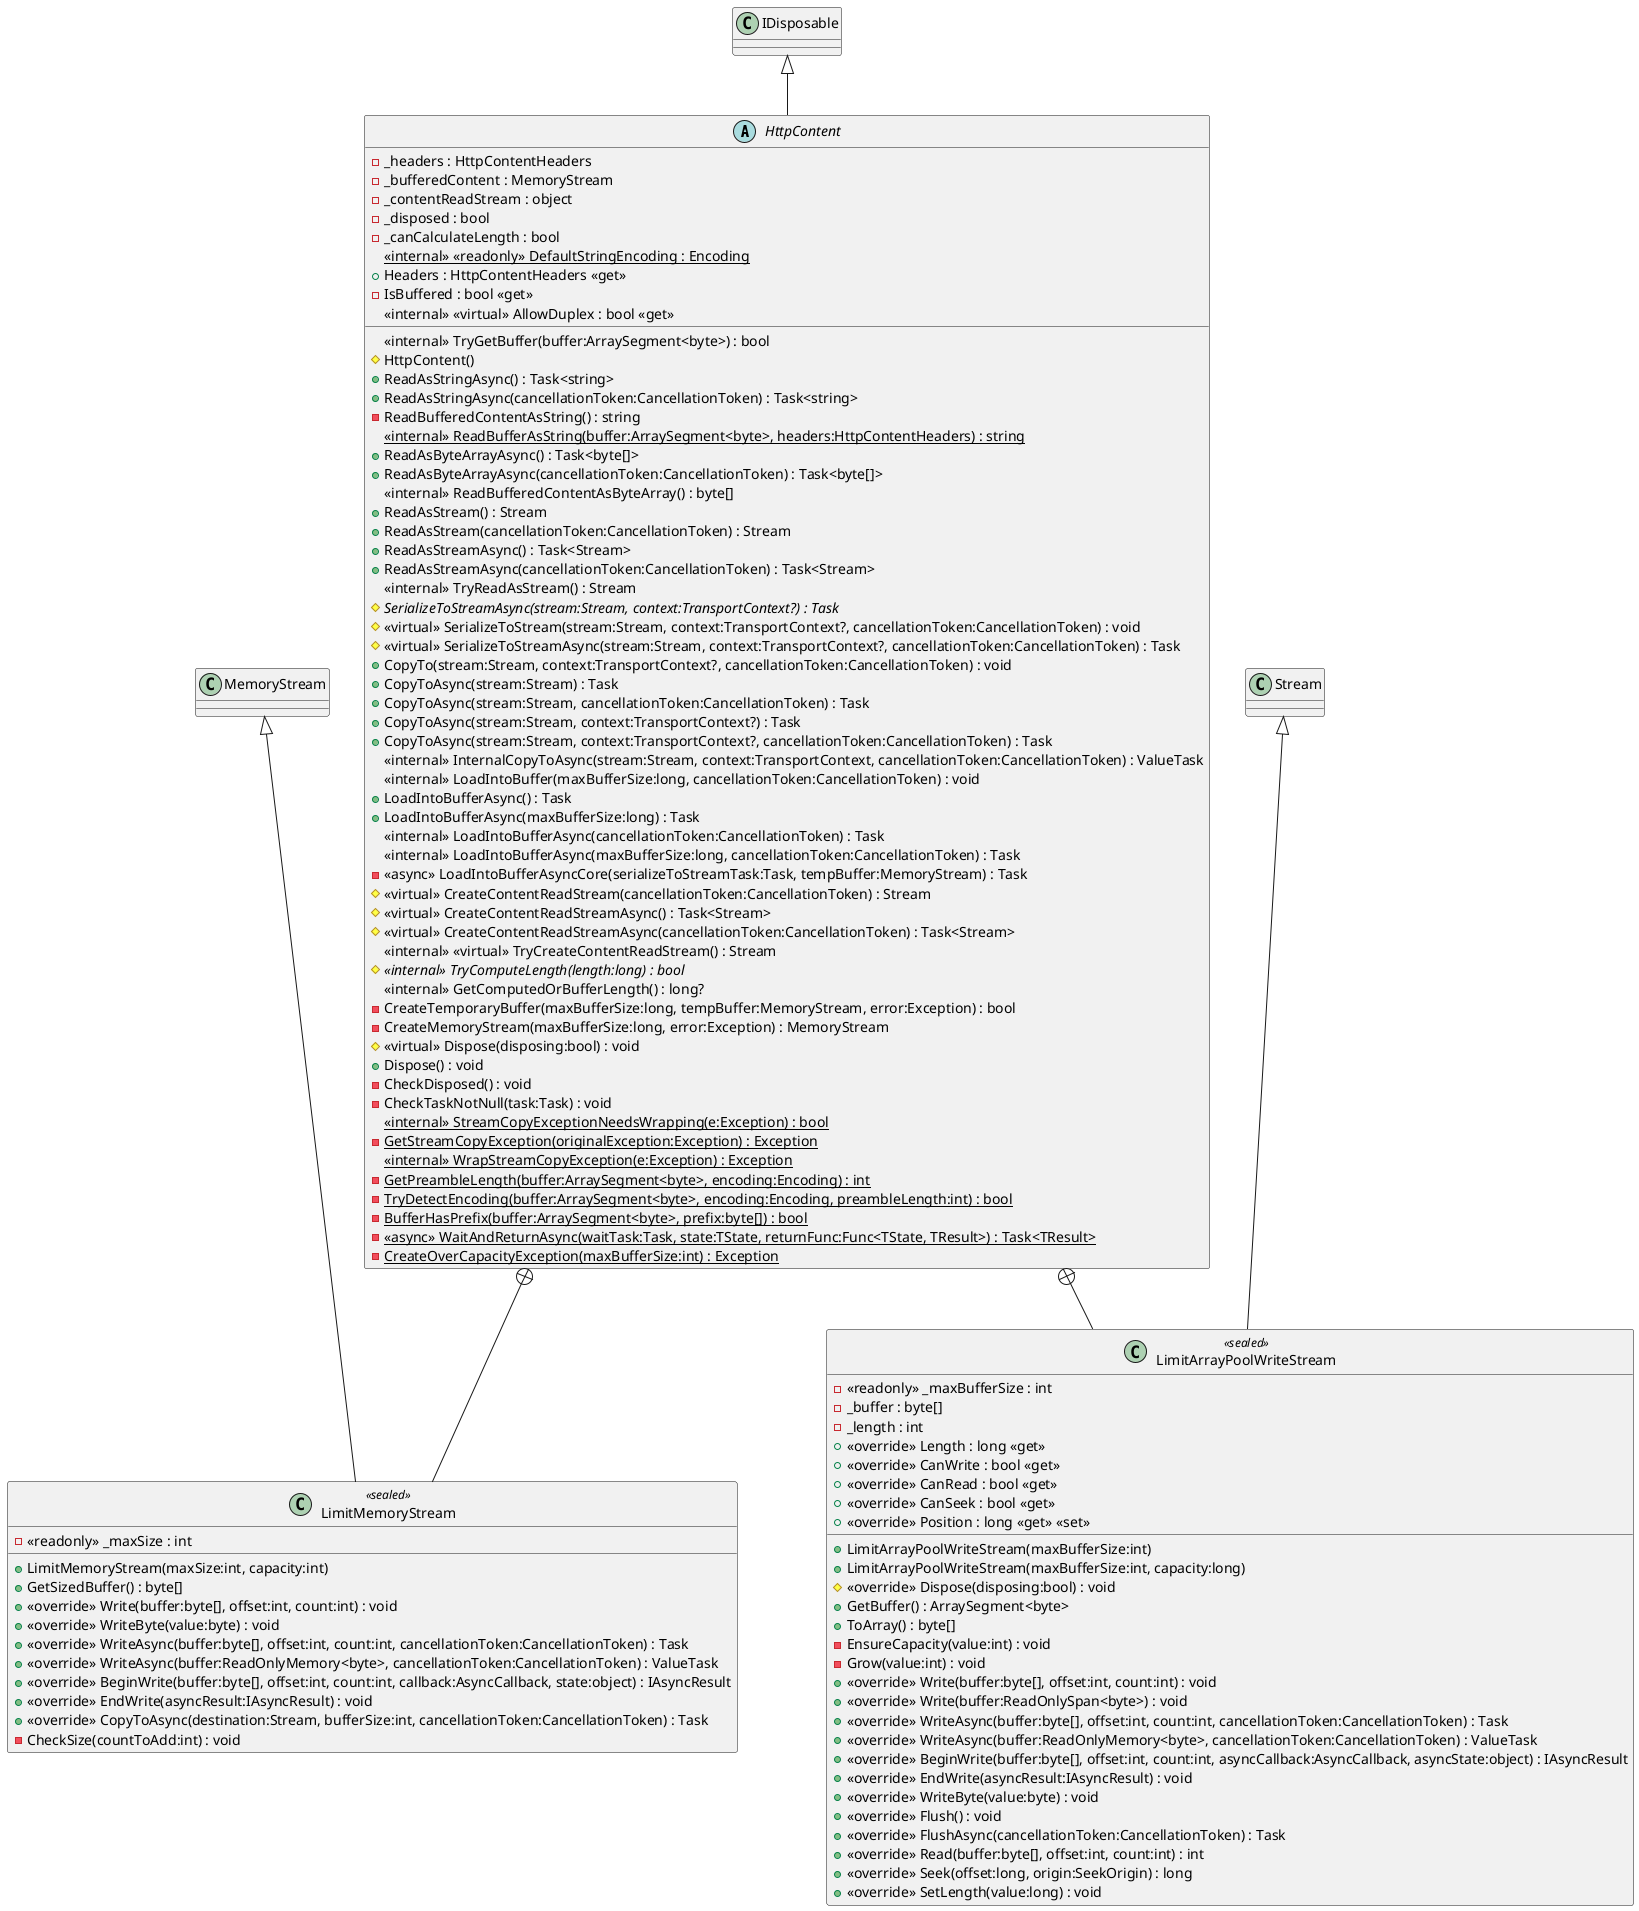 @startuml
abstract class HttpContent {
    - _headers : HttpContentHeaders
    - _bufferedContent : MemoryStream
    - _contentReadStream : object
    - _disposed : bool
    - _canCalculateLength : bool
    <<internal>> {static} <<readonly>> DefaultStringEncoding : Encoding
    + Headers : HttpContentHeaders <<get>>
    - IsBuffered : bool <<get>>
    <<internal>> TryGetBuffer(buffer:ArraySegment<byte>) : bool
    # HttpContent()
    + ReadAsStringAsync() : Task<string>
    + ReadAsStringAsync(cancellationToken:CancellationToken) : Task<string>
    - ReadBufferedContentAsString() : string
    <<internal>> {static} ReadBufferAsString(buffer:ArraySegment<byte>, headers:HttpContentHeaders) : string
    + ReadAsByteArrayAsync() : Task<byte[]>
    + ReadAsByteArrayAsync(cancellationToken:CancellationToken) : Task<byte[]>
    <<internal>> ReadBufferedContentAsByteArray() : byte[]
    + ReadAsStream() : Stream
    + ReadAsStream(cancellationToken:CancellationToken) : Stream
    + ReadAsStreamAsync() : Task<Stream>
    + ReadAsStreamAsync(cancellationToken:CancellationToken) : Task<Stream>
    <<internal>> TryReadAsStream() : Stream
    # {abstract} SerializeToStreamAsync(stream:Stream, context:TransportContext?) : Task
    # <<virtual>> SerializeToStream(stream:Stream, context:TransportContext?, cancellationToken:CancellationToken) : void
    # <<virtual>> SerializeToStreamAsync(stream:Stream, context:TransportContext?, cancellationToken:CancellationToken) : Task
    <<internal>> <<virtual>> AllowDuplex : bool <<get>>
    + CopyTo(stream:Stream, context:TransportContext?, cancellationToken:CancellationToken) : void
    + CopyToAsync(stream:Stream) : Task
    + CopyToAsync(stream:Stream, cancellationToken:CancellationToken) : Task
    + CopyToAsync(stream:Stream, context:TransportContext?) : Task
    + CopyToAsync(stream:Stream, context:TransportContext?, cancellationToken:CancellationToken) : Task
    <<internal>> InternalCopyToAsync(stream:Stream, context:TransportContext, cancellationToken:CancellationToken) : ValueTask
    <<internal>> LoadIntoBuffer(maxBufferSize:long, cancellationToken:CancellationToken) : void
    + LoadIntoBufferAsync() : Task
    + LoadIntoBufferAsync(maxBufferSize:long) : Task
    <<internal>> LoadIntoBufferAsync(cancellationToken:CancellationToken) : Task
    <<internal>> LoadIntoBufferAsync(maxBufferSize:long, cancellationToken:CancellationToken) : Task
    - <<async>> LoadIntoBufferAsyncCore(serializeToStreamTask:Task, tempBuffer:MemoryStream) : Task
    # <<virtual>> CreateContentReadStream(cancellationToken:CancellationToken) : Stream
    # <<virtual>> CreateContentReadStreamAsync() : Task<Stream>
    # <<virtual>> CreateContentReadStreamAsync(cancellationToken:CancellationToken) : Task<Stream>
    <<internal>> <<virtual>> TryCreateContentReadStream() : Stream
    # <<internal>> {abstract} TryComputeLength(length:long) : bool
    <<internal>> GetComputedOrBufferLength() : long?
    - CreateTemporaryBuffer(maxBufferSize:long, tempBuffer:MemoryStream, error:Exception) : bool
    - CreateMemoryStream(maxBufferSize:long, error:Exception) : MemoryStream
    # <<virtual>> Dispose(disposing:bool) : void
    + Dispose() : void
    - CheckDisposed() : void
    - CheckTaskNotNull(task:Task) : void
    <<internal>> {static} StreamCopyExceptionNeedsWrapping(e:Exception) : bool
    - {static} GetStreamCopyException(originalException:Exception) : Exception
    <<internal>> {static} WrapStreamCopyException(e:Exception) : Exception
    - {static} GetPreambleLength(buffer:ArraySegment<byte>, encoding:Encoding) : int
    - {static} TryDetectEncoding(buffer:ArraySegment<byte>, encoding:Encoding, preambleLength:int) : bool
    - {static} BufferHasPrefix(buffer:ArraySegment<byte>, prefix:byte[]) : bool
    - {static} <<async>> WaitAndReturnAsync(waitTask:Task, state:TState, returnFunc:Func<TState, TResult>) : Task<TResult>
    - {static} CreateOverCapacityException(maxBufferSize:int) : Exception
}
class LimitMemoryStream <<sealed>> {
    - <<readonly>> _maxSize : int
    + LimitMemoryStream(maxSize:int, capacity:int)
    + GetSizedBuffer() : byte[]
    + <<override>> Write(buffer:byte[], offset:int, count:int) : void
    + <<override>> WriteByte(value:byte) : void
    + <<override>> WriteAsync(buffer:byte[], offset:int, count:int, cancellationToken:CancellationToken) : Task
    + <<override>> WriteAsync(buffer:ReadOnlyMemory<byte>, cancellationToken:CancellationToken) : ValueTask
    + <<override>> BeginWrite(buffer:byte[], offset:int, count:int, callback:AsyncCallback, state:object) : IAsyncResult
    + <<override>> EndWrite(asyncResult:IAsyncResult) : void
    + <<override>> CopyToAsync(destination:Stream, bufferSize:int, cancellationToken:CancellationToken) : Task
    - CheckSize(countToAdd:int) : void
}
class LimitArrayPoolWriteStream <<sealed>> {
    - <<readonly>> _maxBufferSize : int
    - _buffer : byte[]
    - _length : int
    + LimitArrayPoolWriteStream(maxBufferSize:int)
    + LimitArrayPoolWriteStream(maxBufferSize:int, capacity:long)
    # <<override>> Dispose(disposing:bool) : void
    + GetBuffer() : ArraySegment<byte>
    + ToArray() : byte[]
    - EnsureCapacity(value:int) : void
    - Grow(value:int) : void
    + <<override>> Write(buffer:byte[], offset:int, count:int) : void
    + <<override>> Write(buffer:ReadOnlySpan<byte>) : void
    + <<override>> WriteAsync(buffer:byte[], offset:int, count:int, cancellationToken:CancellationToken) : Task
    + <<override>> WriteAsync(buffer:ReadOnlyMemory<byte>, cancellationToken:CancellationToken) : ValueTask
    + <<override>> BeginWrite(buffer:byte[], offset:int, count:int, asyncCallback:AsyncCallback, asyncState:object) : IAsyncResult
    + <<override>> EndWrite(asyncResult:IAsyncResult) : void
    + <<override>> WriteByte(value:byte) : void
    + <<override>> Flush() : void
    + <<override>> FlushAsync(cancellationToken:CancellationToken) : Task
    + <<override>> Length : long <<get>>
    + <<override>> CanWrite : bool <<get>>
    + <<override>> CanRead : bool <<get>>
    + <<override>> CanSeek : bool <<get>>
    + <<override>> Position : long <<get>> <<set>>
    + <<override>> Read(buffer:byte[], offset:int, count:int) : int
    + <<override>> Seek(offset:long, origin:SeekOrigin) : long
    + <<override>> SetLength(value:long) : void
}
IDisposable <|-- HttpContent
HttpContent +-- LimitMemoryStream
MemoryStream <|-- LimitMemoryStream
HttpContent +-- LimitArrayPoolWriteStream
Stream <|-- LimitArrayPoolWriteStream
@enduml
